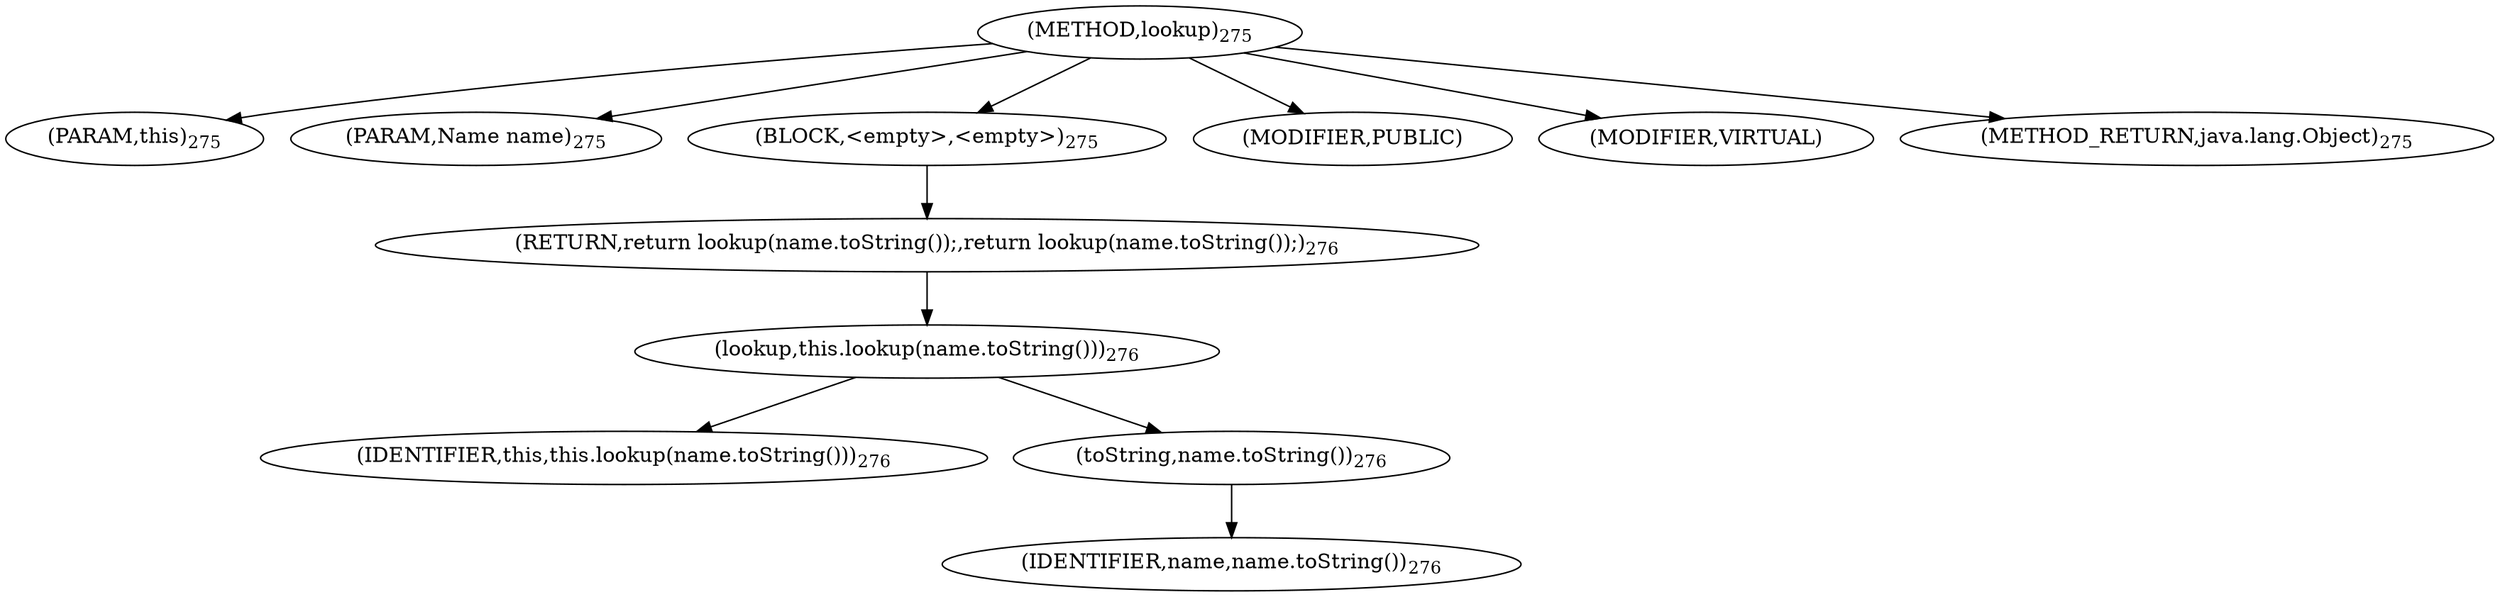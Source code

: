 digraph "lookup" {  
"985" [label = <(METHOD,lookup)<SUB>275</SUB>> ]
"42" [label = <(PARAM,this)<SUB>275</SUB>> ]
"986" [label = <(PARAM,Name name)<SUB>275</SUB>> ]
"987" [label = <(BLOCK,&lt;empty&gt;,&lt;empty&gt;)<SUB>275</SUB>> ]
"988" [label = <(RETURN,return lookup(name.toString());,return lookup(name.toString());)<SUB>276</SUB>> ]
"989" [label = <(lookup,this.lookup(name.toString()))<SUB>276</SUB>> ]
"41" [label = <(IDENTIFIER,this,this.lookup(name.toString()))<SUB>276</SUB>> ]
"990" [label = <(toString,name.toString())<SUB>276</SUB>> ]
"991" [label = <(IDENTIFIER,name,name.toString())<SUB>276</SUB>> ]
"992" [label = <(MODIFIER,PUBLIC)> ]
"993" [label = <(MODIFIER,VIRTUAL)> ]
"994" [label = <(METHOD_RETURN,java.lang.Object)<SUB>275</SUB>> ]
  "985" -> "42" 
  "985" -> "986" 
  "985" -> "987" 
  "985" -> "992" 
  "985" -> "993" 
  "985" -> "994" 
  "987" -> "988" 
  "988" -> "989" 
  "989" -> "41" 
  "989" -> "990" 
  "990" -> "991" 
}
